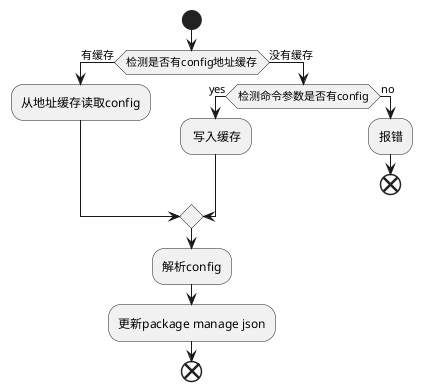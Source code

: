 @startuml
start
if (检测是否有config地址缓存)  then (有缓存)

  :从地址缓存读取config;

else (没有缓存)

  if (检测命令参数是否有config) then (yes)
    : 写入缓存;
  else(no)
    :报错;
    end

  endif

endif

:解析config;
:更新package manage json;

end

@enduml
